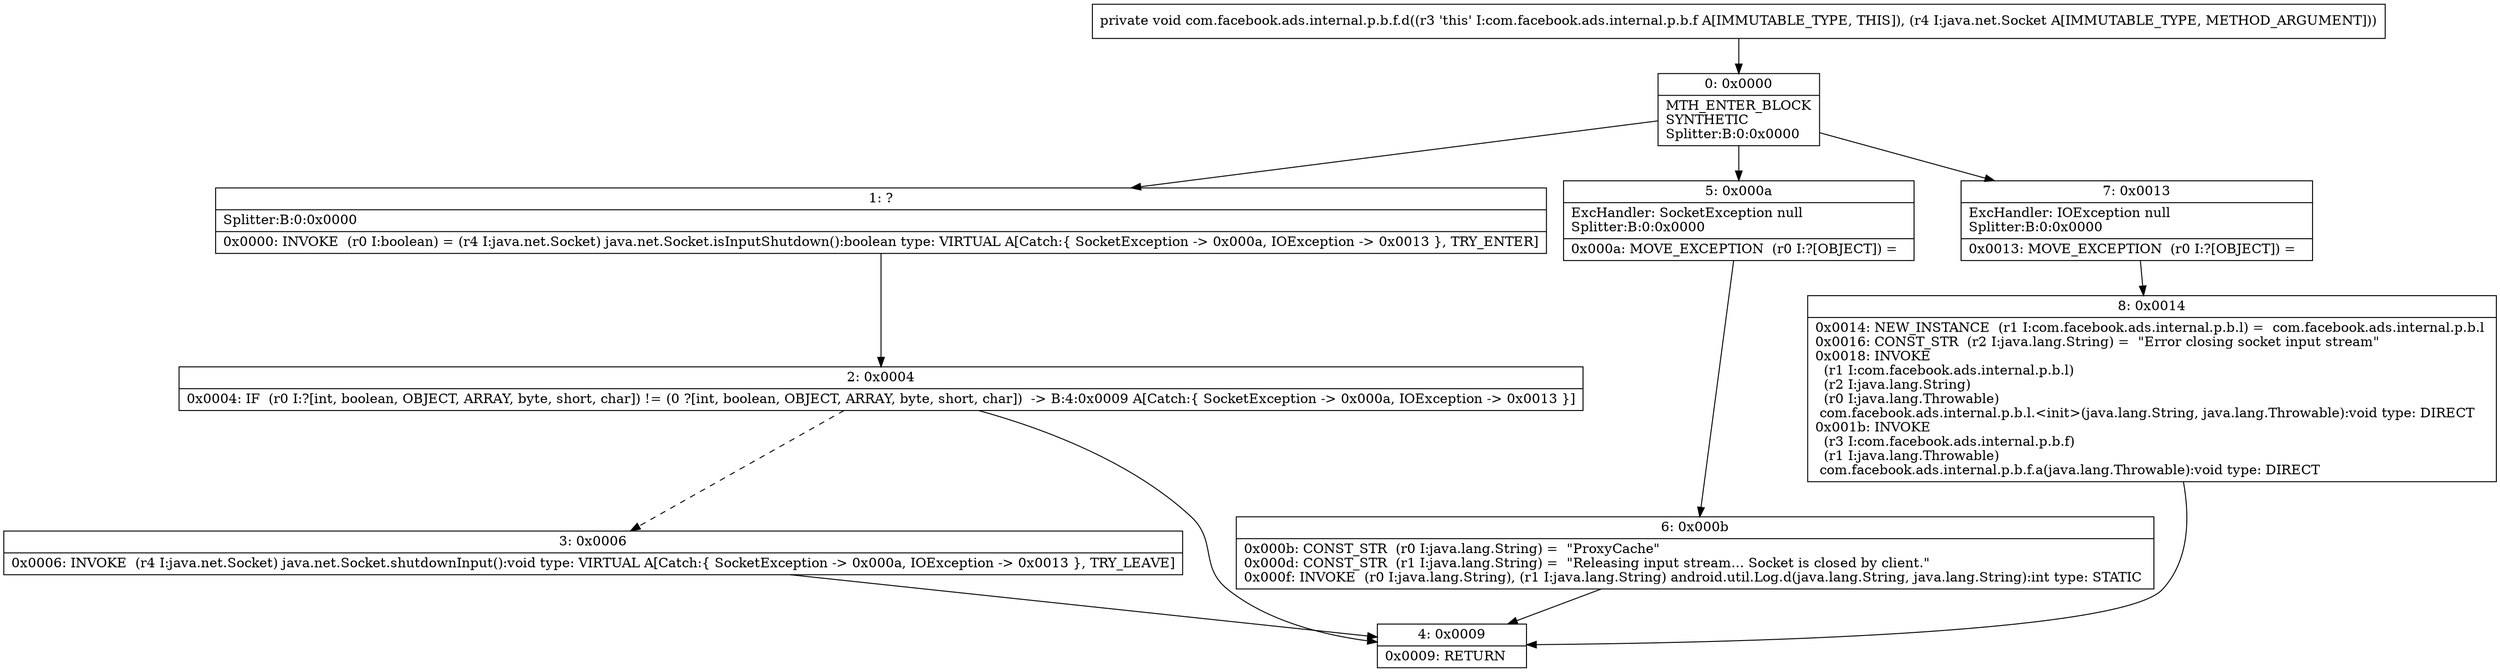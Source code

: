 digraph "CFG forcom.facebook.ads.internal.p.b.f.d(Ljava\/net\/Socket;)V" {
Node_0 [shape=record,label="{0\:\ 0x0000|MTH_ENTER_BLOCK\lSYNTHETIC\lSplitter:B:0:0x0000\l}"];
Node_1 [shape=record,label="{1\:\ ?|Splitter:B:0:0x0000\l|0x0000: INVOKE  (r0 I:boolean) = (r4 I:java.net.Socket) java.net.Socket.isInputShutdown():boolean type: VIRTUAL A[Catch:\{ SocketException \-\> 0x000a, IOException \-\> 0x0013 \}, TRY_ENTER]\l}"];
Node_2 [shape=record,label="{2\:\ 0x0004|0x0004: IF  (r0 I:?[int, boolean, OBJECT, ARRAY, byte, short, char]) != (0 ?[int, boolean, OBJECT, ARRAY, byte, short, char])  \-\> B:4:0x0009 A[Catch:\{ SocketException \-\> 0x000a, IOException \-\> 0x0013 \}]\l}"];
Node_3 [shape=record,label="{3\:\ 0x0006|0x0006: INVOKE  (r4 I:java.net.Socket) java.net.Socket.shutdownInput():void type: VIRTUAL A[Catch:\{ SocketException \-\> 0x000a, IOException \-\> 0x0013 \}, TRY_LEAVE]\l}"];
Node_4 [shape=record,label="{4\:\ 0x0009|0x0009: RETURN   \l}"];
Node_5 [shape=record,label="{5\:\ 0x000a|ExcHandler: SocketException null\lSplitter:B:0:0x0000\l|0x000a: MOVE_EXCEPTION  (r0 I:?[OBJECT]) =  \l}"];
Node_6 [shape=record,label="{6\:\ 0x000b|0x000b: CONST_STR  (r0 I:java.lang.String) =  \"ProxyCache\" \l0x000d: CONST_STR  (r1 I:java.lang.String) =  \"Releasing input stream... Socket is closed by client.\" \l0x000f: INVOKE  (r0 I:java.lang.String), (r1 I:java.lang.String) android.util.Log.d(java.lang.String, java.lang.String):int type: STATIC \l}"];
Node_7 [shape=record,label="{7\:\ 0x0013|ExcHandler: IOException null\lSplitter:B:0:0x0000\l|0x0013: MOVE_EXCEPTION  (r0 I:?[OBJECT]) =  \l}"];
Node_8 [shape=record,label="{8\:\ 0x0014|0x0014: NEW_INSTANCE  (r1 I:com.facebook.ads.internal.p.b.l) =  com.facebook.ads.internal.p.b.l \l0x0016: CONST_STR  (r2 I:java.lang.String) =  \"Error closing socket input stream\" \l0x0018: INVOKE  \l  (r1 I:com.facebook.ads.internal.p.b.l)\l  (r2 I:java.lang.String)\l  (r0 I:java.lang.Throwable)\l com.facebook.ads.internal.p.b.l.\<init\>(java.lang.String, java.lang.Throwable):void type: DIRECT \l0x001b: INVOKE  \l  (r3 I:com.facebook.ads.internal.p.b.f)\l  (r1 I:java.lang.Throwable)\l com.facebook.ads.internal.p.b.f.a(java.lang.Throwable):void type: DIRECT \l}"];
MethodNode[shape=record,label="{private void com.facebook.ads.internal.p.b.f.d((r3 'this' I:com.facebook.ads.internal.p.b.f A[IMMUTABLE_TYPE, THIS]), (r4 I:java.net.Socket A[IMMUTABLE_TYPE, METHOD_ARGUMENT])) }"];
MethodNode -> Node_0;
Node_0 -> Node_1;
Node_0 -> Node_5;
Node_0 -> Node_7;
Node_1 -> Node_2;
Node_2 -> Node_3[style=dashed];
Node_2 -> Node_4;
Node_3 -> Node_4;
Node_5 -> Node_6;
Node_6 -> Node_4;
Node_7 -> Node_8;
Node_8 -> Node_4;
}

